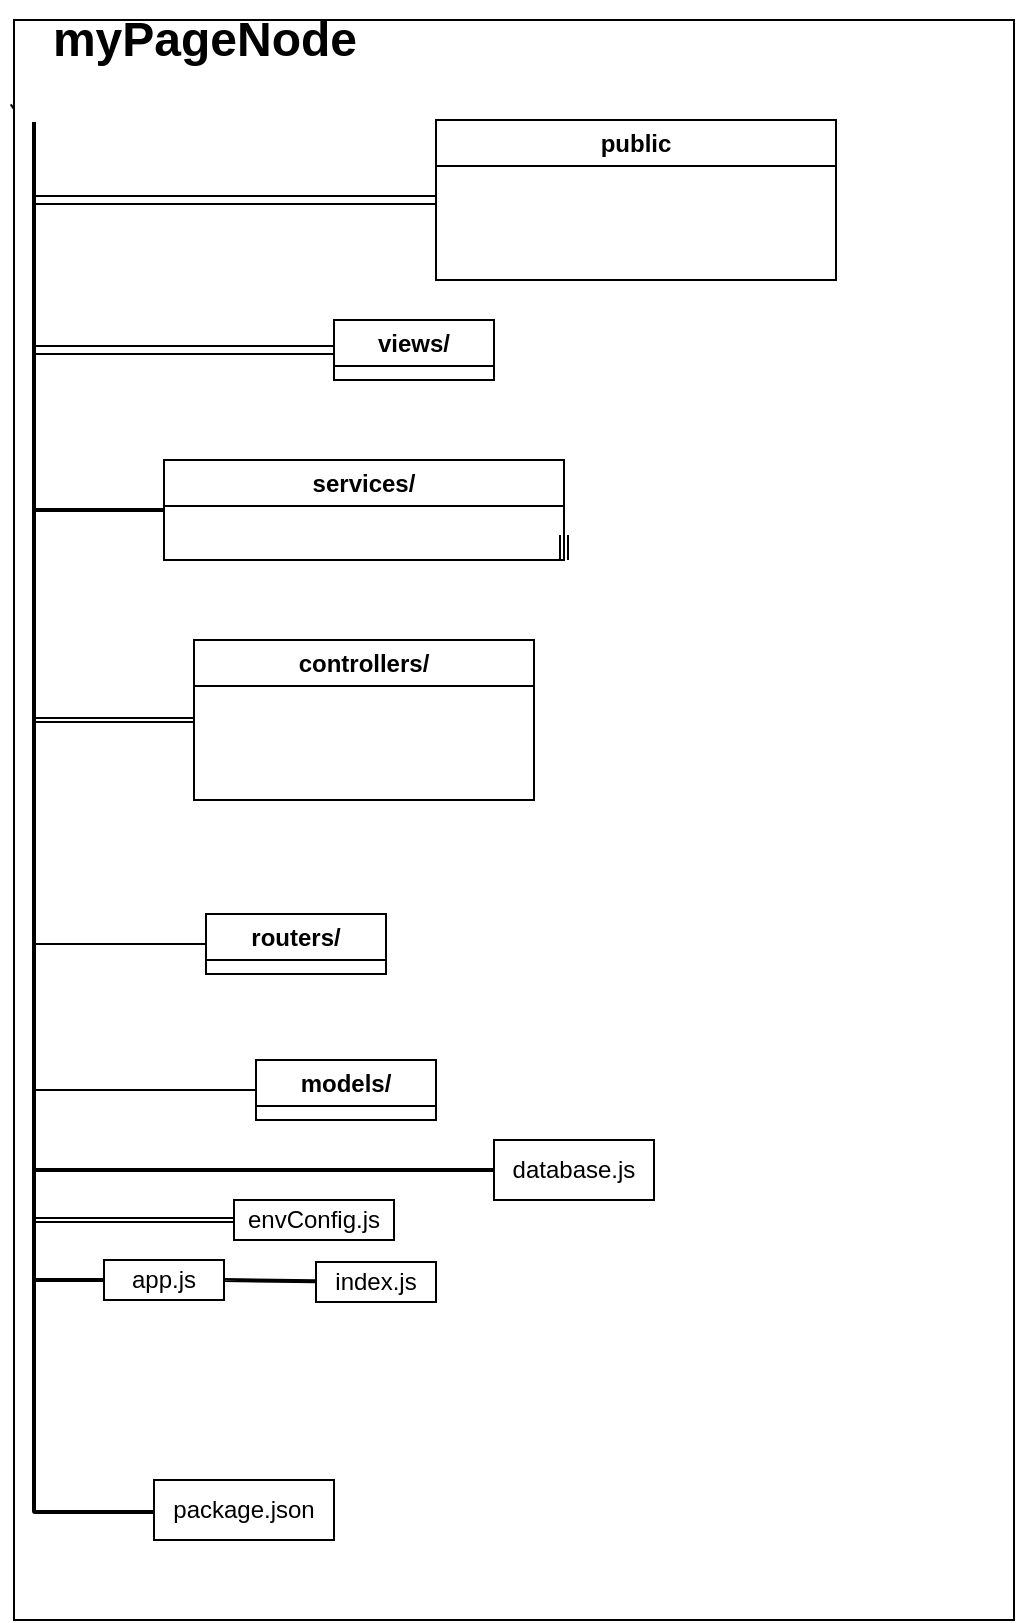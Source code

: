 <mxfile>
    <diagram id="pVDxyBRwNWs-ct__Iq4I" name="Página-1">
        <mxGraphModel dx="604" dy="1513" grid="1" gridSize="10" guides="1" tooltips="1" connect="1" arrows="1" fold="1" page="1" pageScale="1" pageWidth="827" pageHeight="1169" math="0" shadow="0">
            <root>
                <mxCell id="0"/>
                <mxCell id="1" parent="0"/>
                <mxCell id="16" value="" style="edgeStyle=none;shape=link;html=1;" edge="1" parent="1" source="14">
                    <mxGeometry relative="1" as="geometry">
                        <mxPoint x="111.967" y="50" as="targetPoint"/>
                    </mxGeometry>
                </mxCell>
                <mxCell id="14" value="" style="rounded=0;whiteSpace=wrap;html=1;" vertex="1" parent="1">
                    <mxGeometry x="50" y="-80" width="500" height="800" as="geometry"/>
                </mxCell>
                <mxCell id="43" style="edgeStyle=none;shape=link;html=1;exitX=0;exitY=0.5;exitDx=0;exitDy=0;width=1;entryX=0;entryY=0.5;entryDx=0;entryDy=0;" edge="1" parent="1">
                    <mxGeometry relative="1" as="geometry">
                        <mxPoint x="120" y="666" as="sourcePoint"/>
                        <mxPoint x="60" y="-29" as="targetPoint"/>
                        <Array as="points">
                            <mxPoint x="60" y="666"/>
                        </Array>
                    </mxGeometry>
                </mxCell>
                <mxCell id="24" value="package.json" style="rounded=0;whiteSpace=wrap;html=1;" vertex="1" parent="1">
                    <mxGeometry x="120" y="650" width="90" height="30" as="geometry"/>
                </mxCell>
                <mxCell id="51" style="edgeStyle=none;shape=link;html=1;width=-1;" edge="1" parent="1" source="28">
                    <mxGeometry relative="1" as="geometry">
                        <mxPoint x="60" y="495" as="targetPoint"/>
                    </mxGeometry>
                </mxCell>
                <mxCell id="28" value="database.js" style="rounded=0;whiteSpace=wrap;html=1;" vertex="1" parent="1">
                    <mxGeometry x="290" y="480" width="80" height="30" as="geometry"/>
                </mxCell>
                <mxCell id="32" value="myPageNode" style="text;strokeColor=none;fillColor=none;html=1;fontSize=24;fontStyle=1;verticalAlign=middle;align=center;" vertex="1" parent="1">
                    <mxGeometry x="60" y="-90" width="170" height="40" as="geometry"/>
                </mxCell>
                <mxCell id="47" style="edgeStyle=none;shape=link;html=1;width=1;" edge="1" parent="1" source="45">
                    <mxGeometry relative="1" as="geometry">
                        <mxPoint x="60" y="550" as="targetPoint"/>
                    </mxGeometry>
                </mxCell>
                <mxCell id="45" value="app.js" style="rounded=0;whiteSpace=wrap;html=1;" vertex="1" parent="1">
                    <mxGeometry x="95" y="540" width="60" height="20" as="geometry"/>
                </mxCell>
                <mxCell id="49" style="edgeStyle=none;shape=link;html=1;entryX=1;entryY=0.5;entryDx=0;entryDy=0;width=-1;" edge="1" parent="1" source="48" target="45">
                    <mxGeometry relative="1" as="geometry"/>
                </mxCell>
                <mxCell id="48" value="index.js" style="rounded=0;whiteSpace=wrap;html=1;" vertex="1" parent="1">
                    <mxGeometry x="201" y="541" width="60" height="20" as="geometry"/>
                </mxCell>
                <mxCell id="53" style="edgeStyle=none;shape=link;html=1;width=-2;" edge="1" parent="1" source="52">
                    <mxGeometry relative="1" as="geometry">
                        <mxPoint x="60" y="520" as="targetPoint"/>
                    </mxGeometry>
                </mxCell>
                <mxCell id="52" value="envConfig.js" style="rounded=0;whiteSpace=wrap;html=1;" vertex="1" parent="1">
                    <mxGeometry x="160" y="510" width="80" height="20" as="geometry"/>
                </mxCell>
                <mxCell id="57" style="edgeStyle=none;shape=link;html=1;width=0;" edge="1" parent="1" source="56">
                    <mxGeometry relative="1" as="geometry">
                        <mxPoint x="60" y="455" as="targetPoint"/>
                    </mxGeometry>
                </mxCell>
                <mxCell id="56" value="models/" style="swimlane;whiteSpace=wrap;html=1;" vertex="1" collapsed="1" parent="1">
                    <mxGeometry x="171" y="440" width="90" height="30" as="geometry">
                        <mxRectangle x="170" y="415" width="150" height="100" as="alternateBounds"/>
                    </mxGeometry>
                </mxCell>
                <mxCell id="55" value="user.js" style="shape=ext;double=1;rounded=0;whiteSpace=wrap;html=1;" vertex="1" parent="56">
                    <mxGeometry x="40" y="35" width="70" height="35" as="geometry"/>
                </mxCell>
                <mxCell id="59" style="edgeStyle=none;shape=link;html=1;exitX=0.75;exitY=0;exitDx=0;exitDy=0;entryX=0.25;entryY=0;entryDx=0;entryDy=0;" edge="1" parent="56" source="55" target="55">
                    <mxGeometry relative="1" as="geometry"/>
                </mxCell>
                <mxCell id="62" style="edgeStyle=none;shape=link;html=1;width=0;" edge="1" parent="1" source="61">
                    <mxGeometry relative="1" as="geometry">
                        <mxPoint x="60" y="382" as="targetPoint"/>
                        <Array as="points">
                            <mxPoint x="100" y="382"/>
                        </Array>
                    </mxGeometry>
                </mxCell>
                <mxCell id="61" value="routers/" style="swimlane;whiteSpace=wrap;html=1;" vertex="1" collapsed="1" parent="1">
                    <mxGeometry x="146" y="367" width="90" height="30" as="geometry">
                        <mxRectangle x="120.25" y="340" width="209.5" height="120" as="alternateBounds"/>
                    </mxGeometry>
                </mxCell>
                <mxCell id="26" value="usersRouters.js" style="rounded=0;whiteSpace=wrap;html=1;" vertex="1" parent="61">
                    <mxGeometry x="50.5" y="60" width="100" height="30" as="geometry"/>
                </mxCell>
                <mxCell id="71" style="edgeStyle=none;shape=link;html=1;entryX=0;entryY=0.25;entryDx=0;entryDy=0;" edge="1" parent="61" source="63" target="61">
                    <mxGeometry relative="1" as="geometry"/>
                </mxCell>
                <mxCell id="63" value="mainRouters.js" style="rounded=0;whiteSpace=wrap;html=1;" vertex="1" parent="61">
                    <mxGeometry x="39.75" y="30" width="99" height="20" as="geometry"/>
                </mxCell>
                <mxCell id="70" style="edgeStyle=none;shape=link;html=1;exitX=0.25;exitY=1;exitDx=0;exitDy=0;entryX=0.364;entryY=1.051;entryDx=0;entryDy=0;entryPerimeter=0;" edge="1" parent="61" source="63" target="63">
                    <mxGeometry relative="1" as="geometry"/>
                </mxCell>
                <mxCell id="68" style="edgeStyle=none;shape=link;html=1;width=-2;" edge="1" parent="1" source="64">
                    <mxGeometry relative="1" as="geometry">
                        <mxPoint x="60" y="270" as="targetPoint"/>
                    </mxGeometry>
                </mxCell>
                <mxCell id="64" value="controllers/" style="swimlane;whiteSpace=wrap;html=1;" vertex="1" parent="1">
                    <mxGeometry x="140" y="230" width="170" height="80" as="geometry"/>
                </mxCell>
                <mxCell id="69" style="edgeStyle=none;shape=link;html=1;width=1;" edge="1" parent="1" source="66">
                    <mxGeometry relative="1" as="geometry">
                        <mxPoint x="60" y="165" as="targetPoint"/>
                    </mxGeometry>
                </mxCell>
                <mxCell id="66" value="services/" style="swimlane;whiteSpace=wrap;html=1;" vertex="1" parent="1">
                    <mxGeometry x="125" y="140" width="200" height="50" as="geometry"/>
                </mxCell>
                <mxCell id="67" style="edgeStyle=none;shape=link;html=1;exitX=1;exitY=1;exitDx=0;exitDy=0;entryX=1;entryY=0.75;entryDx=0;entryDy=0;" edge="1" parent="1" source="66" target="66">
                    <mxGeometry relative="1" as="geometry"/>
                </mxCell>
                <mxCell id="82" style="edgeStyle=none;shape=link;html=1;" edge="1" parent="1" source="76">
                    <mxGeometry relative="1" as="geometry">
                        <mxPoint x="60" y="85" as="targetPoint"/>
                    </mxGeometry>
                </mxCell>
                <mxCell id="76" value="views/" style="swimlane;whiteSpace=wrap;html=1;" vertex="1" collapsed="1" parent="1">
                    <mxGeometry x="210" y="70" width="80" height="30" as="geometry">
                        <mxRectangle x="210" y="20" width="200" height="200" as="alternateBounds"/>
                    </mxGeometry>
                </mxCell>
                <mxCell id="86" style="edgeStyle=none;shape=link;html=1;" edge="1" parent="1" source="78">
                    <mxGeometry relative="1" as="geometry">
                        <mxPoint x="60" y="10" as="targetPoint"/>
                    </mxGeometry>
                </mxCell>
                <mxCell id="78" value="public" style="swimlane;whiteSpace=wrap;html=1;" vertex="1" parent="1">
                    <mxGeometry x="261" y="-30" width="200" height="80" as="geometry"/>
                </mxCell>
            </root>
        </mxGraphModel>
    </diagram>
</mxfile>